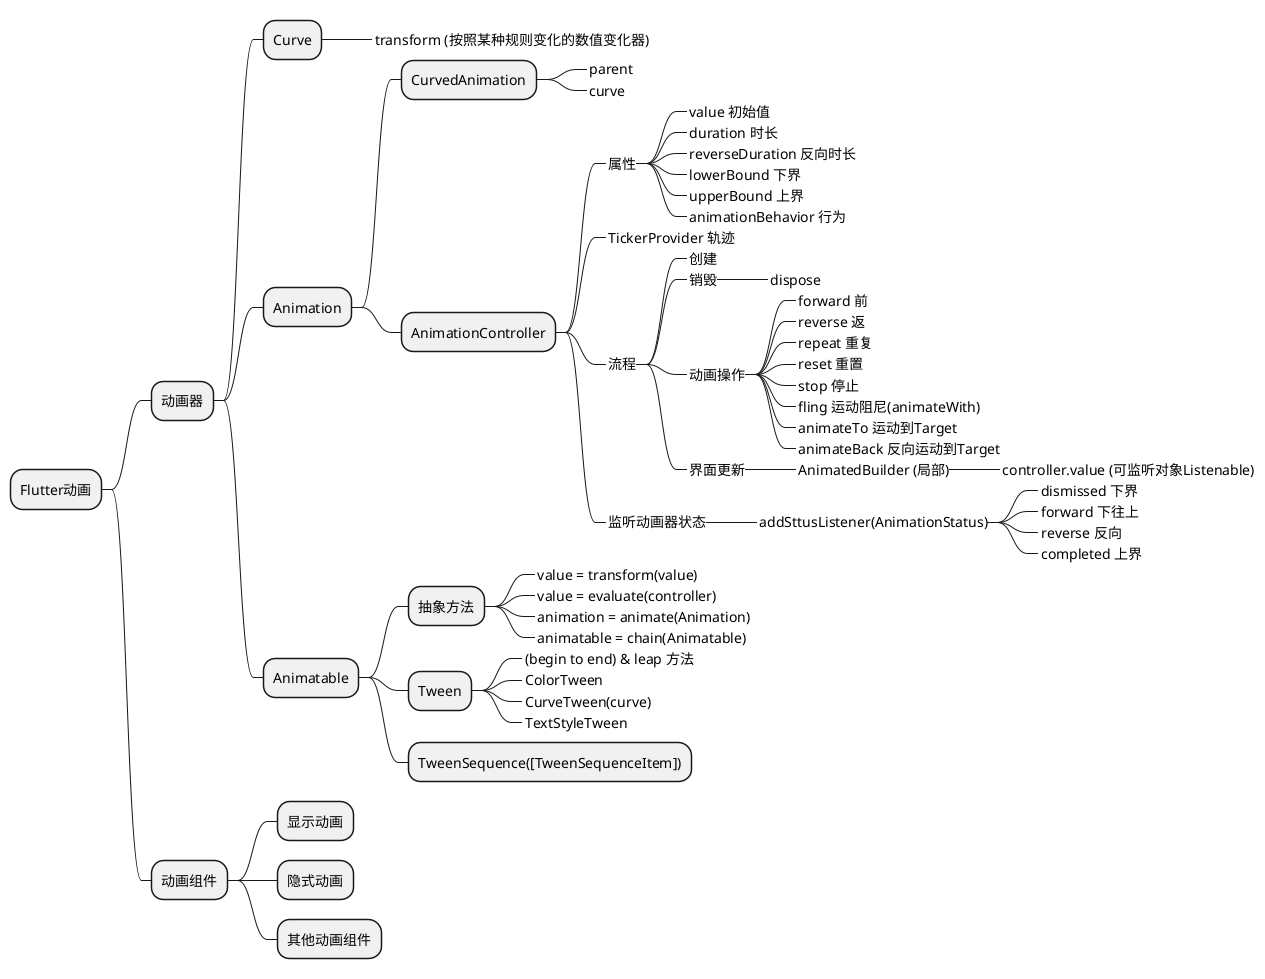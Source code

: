 @startmindmap
* Flutter动画
** 动画器
*** Curve
****_ transform (按照某种规则变化的数值变化器)
*** Animation
**** CurvedAnimation
*****_ parent
*****_ curve
**** AnimationController
*****_ 属性
******_ value 初始值
******_ duration 时长
******_ reverseDuration 反向时长
******_ lowerBound 下界
******_ upperBound 上界
******_ animationBehavior 行为
*****_ TickerProvider 轨迹
*****_ 流程
******_ 创建
******_ 销毁
*******_ dispose
******_ 动画操作
*******_ forward 前
*******_ reverse 返
*******_ repeat 重复
*******_ reset 重置
*******_ stop 停止
*******_ fling 运动阻尼(animateWith)
*******_ animateTo 运动到Target
*******_ animateBack 反向运动到Target
******_ 界面更新
*******_ AnimatedBuilder (局部)
********_ controller.value (可监听对象Listenable)
*****_ 监听动画器状态
******_ addSttusListener(AnimationStatus)
*******_ dismissed 下界
*******_ forward 下往上
*******_ reverse 反向
*******_ completed 上界
*** Animatable
**** 抽象方法
*****_ value = transform(value)
*****_ value = evaluate(controller)
*****_ animation = animate(Animation)
*****_ animatable = chain(Animatable)

**** Tween
*****_ (begin to end) & leap 方法
*****_ ColorTween
*****_ CurveTween(curve)
*****_ TextStyleTween
**** TweenSequence([TweenSequenceItem])

** 动画组件
*** 显示动画
*** 隐式动画
*** 其他动画组件

@endmindmap